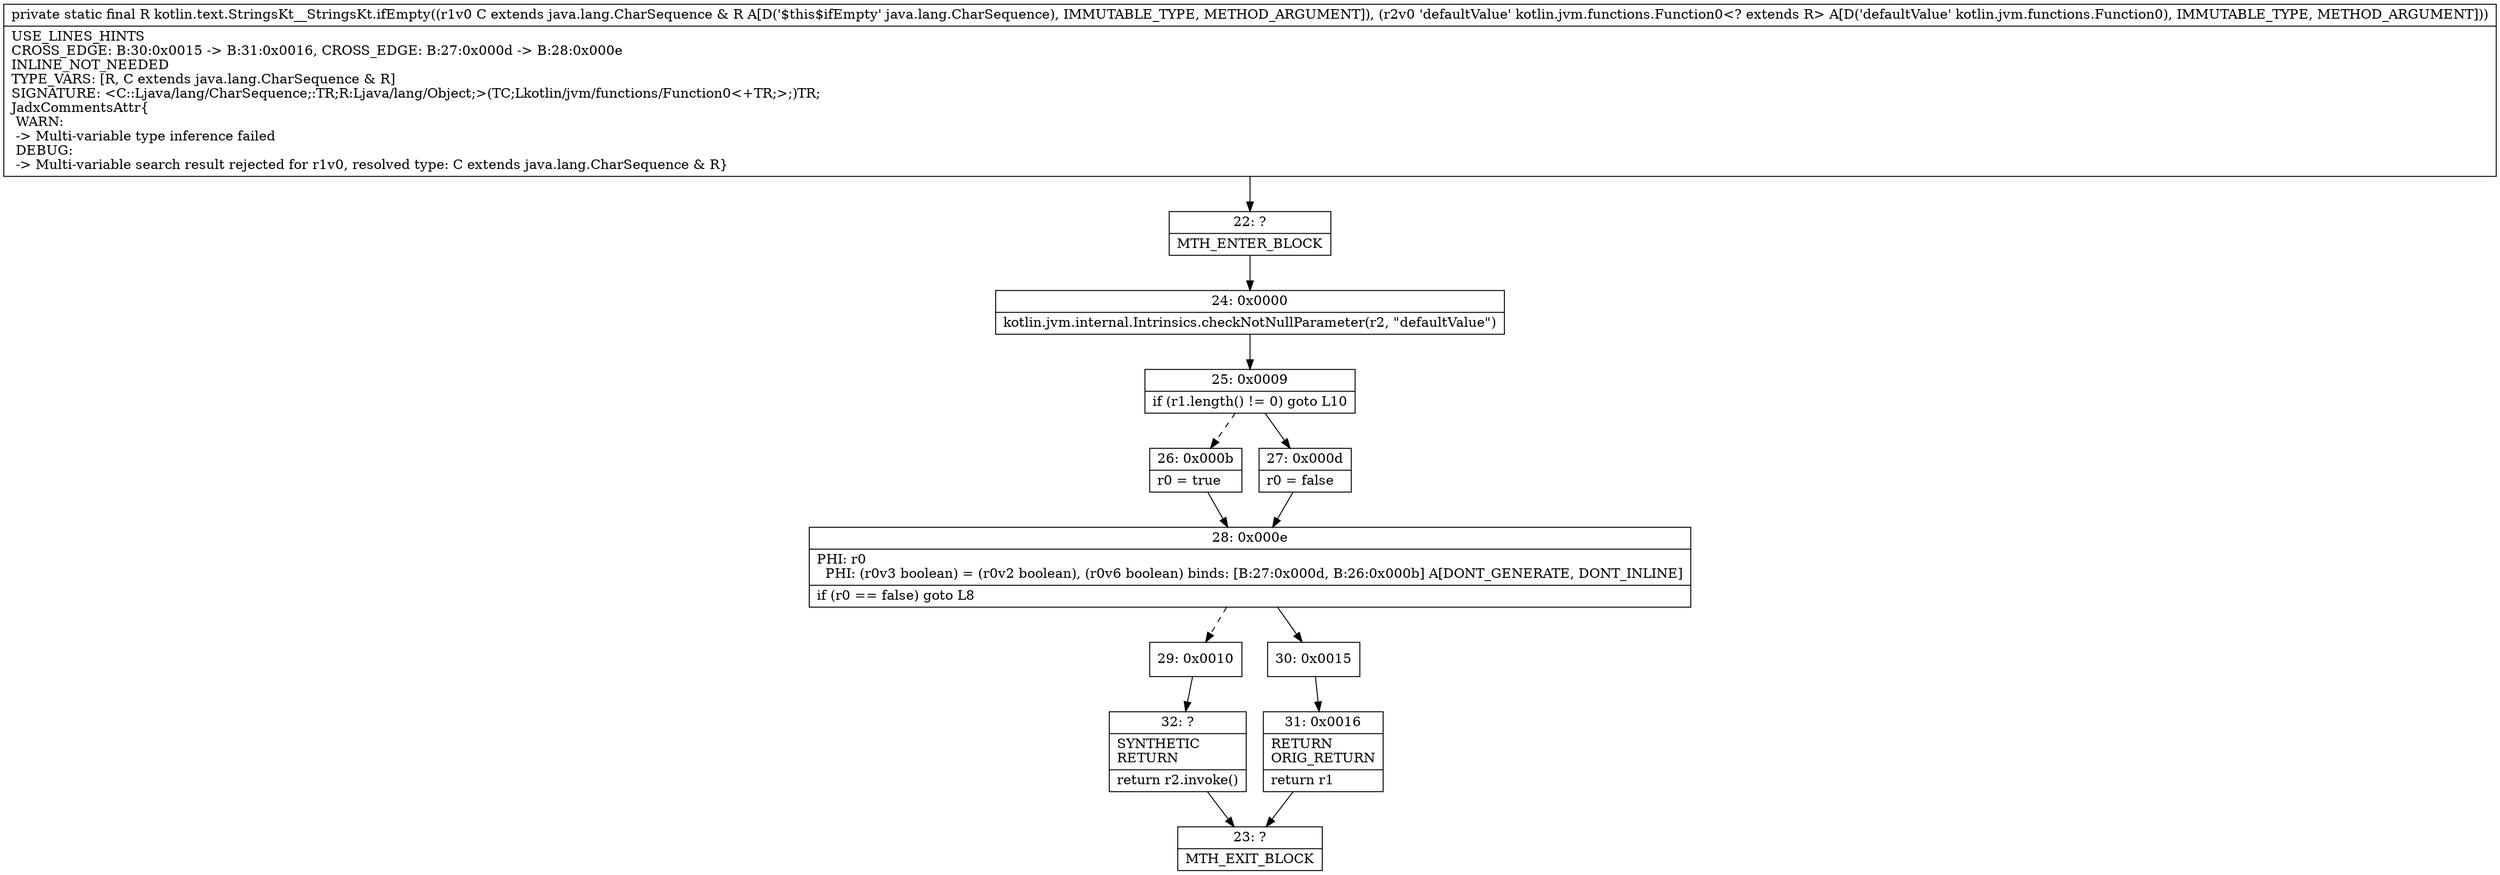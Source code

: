 digraph "CFG forkotlin.text.StringsKt__StringsKt.ifEmpty(Ljava\/lang\/CharSequence;Lkotlin\/jvm\/functions\/Function0;)Ljava\/lang\/Object;" {
Node_22 [shape=record,label="{22\:\ ?|MTH_ENTER_BLOCK\l}"];
Node_24 [shape=record,label="{24\:\ 0x0000|kotlin.jvm.internal.Intrinsics.checkNotNullParameter(r2, \"defaultValue\")\l}"];
Node_25 [shape=record,label="{25\:\ 0x0009|if (r1.length() != 0) goto L10\l}"];
Node_26 [shape=record,label="{26\:\ 0x000b|r0 = true\l}"];
Node_28 [shape=record,label="{28\:\ 0x000e|PHI: r0 \l  PHI: (r0v3 boolean) = (r0v2 boolean), (r0v6 boolean) binds: [B:27:0x000d, B:26:0x000b] A[DONT_GENERATE, DONT_INLINE]\l|if (r0 == false) goto L8\l}"];
Node_29 [shape=record,label="{29\:\ 0x0010}"];
Node_32 [shape=record,label="{32\:\ ?|SYNTHETIC\lRETURN\l|return r2.invoke()\l}"];
Node_23 [shape=record,label="{23\:\ ?|MTH_EXIT_BLOCK\l}"];
Node_30 [shape=record,label="{30\:\ 0x0015}"];
Node_31 [shape=record,label="{31\:\ 0x0016|RETURN\lORIG_RETURN\l|return r1\l}"];
Node_27 [shape=record,label="{27\:\ 0x000d|r0 = false\l}"];
MethodNode[shape=record,label="{private static final R kotlin.text.StringsKt__StringsKt.ifEmpty((r1v0 C extends java.lang.CharSequence & R A[D('$this$ifEmpty' java.lang.CharSequence), IMMUTABLE_TYPE, METHOD_ARGUMENT]), (r2v0 'defaultValue' kotlin.jvm.functions.Function0\<? extends R\> A[D('defaultValue' kotlin.jvm.functions.Function0), IMMUTABLE_TYPE, METHOD_ARGUMENT]))  | USE_LINES_HINTS\lCROSS_EDGE: B:30:0x0015 \-\> B:31:0x0016, CROSS_EDGE: B:27:0x000d \-\> B:28:0x000e\lINLINE_NOT_NEEDED\lTYPE_VARS: [R, C extends java.lang.CharSequence & R]\lSIGNATURE: \<C::Ljava\/lang\/CharSequence;:TR;R:Ljava\/lang\/Object;\>(TC;Lkotlin\/jvm\/functions\/Function0\<+TR;\>;)TR;\lJadxCommentsAttr\{\l WARN: \l \-\> Multi\-variable type inference failed\l DEBUG: \l \-\> Multi\-variable search result rejected for r1v0, resolved type: C extends java.lang.CharSequence & R\}\l}"];
MethodNode -> Node_22;Node_22 -> Node_24;
Node_24 -> Node_25;
Node_25 -> Node_26[style=dashed];
Node_25 -> Node_27;
Node_26 -> Node_28;
Node_28 -> Node_29[style=dashed];
Node_28 -> Node_30;
Node_29 -> Node_32;
Node_32 -> Node_23;
Node_30 -> Node_31;
Node_31 -> Node_23;
Node_27 -> Node_28;
}

